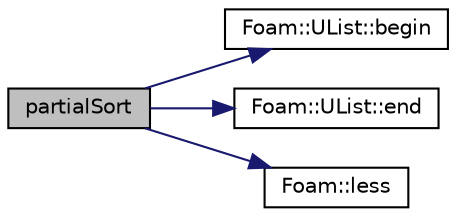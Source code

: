 digraph "partialSort"
{
  bgcolor="transparent";
  edge [fontname="Helvetica",fontsize="10",labelfontname="Helvetica",labelfontsize="10"];
  node [fontname="Helvetica",fontsize="10",shape=record];
  rankdir="LR";
  Node79 [label="partialSort",height=0.2,width=0.4,color="black", fillcolor="grey75", style="filled", fontcolor="black"];
  Node79 -> Node80 [color="midnightblue",fontsize="10",style="solid",fontname="Helvetica"];
  Node80 [label="Foam::UList::begin",height=0.2,width=0.4,color="black",URL="$a26837.html#a8a0643ef7f391465066f7f07d45ce934",tooltip="Return an iterator to begin traversing the UList. "];
  Node79 -> Node81 [color="midnightblue",fontsize="10",style="solid",fontname="Helvetica"];
  Node81 [label="Foam::UList::end",height=0.2,width=0.4,color="black",URL="$a26837.html#acf5102a998ffca93da588563e2af7413",tooltip="Return an iterator to end traversing the UList. "];
  Node79 -> Node82 [color="midnightblue",fontsize="10",style="solid",fontname="Helvetica"];
  Node82 [label="Foam::less",height=0.2,width=0.4,color="black",URL="$a21851.html#aa94edac9dd43dd3114964d552001710e",tooltip="To compare normals. "];
}
